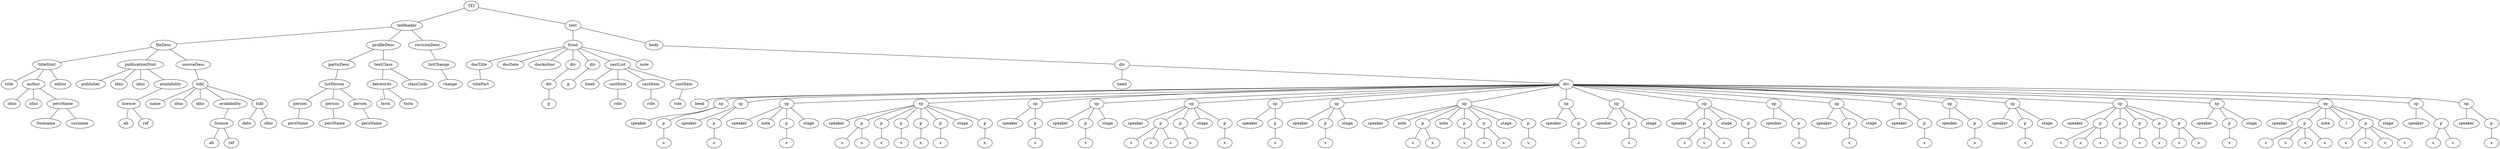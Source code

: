 graph Tree {
	"t0" [label = "TEI"];
	"t1" [label = "teiHeader"];
	"t2" [label = "fileDesc"];
	"t3" [label = "titleStmt"];
	"t4" [label = "title"];
	"t5" [label = "author"];
	"t6" [label = "idno"];
	"t7" [label = "idno"];
	"t8" [label = "persName"];
	"t9" [label = "forename"];
	"t10" [label = "surname"];
	"t11" [label = "editor"];
	"t12" [label = "publicationStmt"];
	"t13" [label = "publisher"];
	"t14" [label = "idno"];
	"t15" [label = "idno"];
	"t16" [label = "availability"];
	"t17" [label = "licence"];
	"t18" [label = "ab"];
	"t19" [label = "ref"];
	"t20" [label = "sourceDesc"];
	"t21" [label = "bibl"];
	"t22" [label = "name"];
	"t23" [label = "idno"];
	"t24" [label = "idno"];
	"t25" [label = "availability"];
	"t26" [label = "licence"];
	"t27" [label = "ab"];
	"t28" [label = "ref"];
	"t29" [label = "bibl"];
	"t30" [label = "date"];
	"t31" [label = "idno"];
	"t32" [label = "profileDesc"];
	"t33" [label = "particDesc"];
	"t34" [label = "listPerson"];
	"t35" [label = "person"];
	"t36" [label = "persName"];
	"t37" [label = "person"];
	"t38" [label = "persName"];
	"t39" [label = "person"];
	"t40" [label = "persName"];
	"t41" [label = "textClass"];
	"t42" [label = "keywords"];
	"t43" [label = "term"];
	"t44" [label = "term"];
	"t45" [label = "classCode"];
	"t46" [label = "revisionDesc"];
	"t47" [label = "listChange"];
	"t48" [label = "change"];
	"t49" [label = "text"];
	"t50" [label = "front"];
	"t51" [label = "docTitle"];
	"t52" [label = "titlePart"];
	"t53" [label = "docDate"];
	"t54" [label = "docAuthor"];
	"t55" [label = "div"];
	"t56" [label = "div"];
	"t57" [label = "p"];
	"t58" [label = "div"];
	"t59" [label = "p"];
	"t60" [label = "castList"];
	"t61" [label = "head"];
	"t62" [label = "castItem"];
	"t63" [label = "role"];
	"t64" [label = "castItem"];
	"t65" [label = "role"];
	"t66" [label = "castItem"];
	"t67" [label = "role"];
	"t68" [label = "note"];
	"t69" [label = "body"];
	"t70" [label = "div"];
	"t71" [label = "head"];
	"t72" [label = "div"];
	"t73" [label = "head"];
	"t74" [label = "sp"];
	"t75" [label = "speaker"];
	"t76" [label = "p"];
	"t77" [label = "s"];
	"t78" [label = "sp"];
	"t79" [label = "speaker"];
	"t80" [label = "p"];
	"t81" [label = "s"];
	"t82" [label = "sp"];
	"t83" [label = "speaker"];
	"t84" [label = "note"];
	"t85" [label = "p"];
	"t86" [label = "s"];
	"t87" [label = "stage"];
	"t88" [label = "sp"];
	"t89" [label = "speaker"];
	"t90" [label = "p"];
	"t91" [label = "s"];
	"t92" [label = "s"];
	"t93" [label = "p"];
	"t94" [label = "s"];
	"t95" [label = "p"];
	"t96" [label = "s"];
	"t97" [label = "p"];
	"t98" [label = "s"];
	"t99" [label = "p"];
	"t100" [label = "s"];
	"t101" [label = "stage"];
	"t102" [label = "p"];
	"t103" [label = "s"];
	"t104" [label = "sp"];
	"t105" [label = "speaker"];
	"t106" [label = "p"];
	"t107" [label = "s"];
	"t108" [label = "sp"];
	"t109" [label = "speaker"];
	"t110" [label = "p"];
	"t111" [label = "s"];
	"t112" [label = "stage"];
	"t113" [label = "sp"];
	"t114" [label = "speaker"];
	"t115" [label = "p"];
	"t116" [label = "s"];
	"t117" [label = "s"];
	"t118" [label = "s"];
	"t119" [label = "p"];
	"t120" [label = "s"];
	"t121" [label = "stage"];
	"t122" [label = "p"];
	"t123" [label = "s"];
	"t124" [label = "sp"];
	"t125" [label = "speaker"];
	"t126" [label = "p"];
	"t127" [label = "s"];
	"t128" [label = "sp"];
	"t129" [label = "speaker"];
	"t130" [label = "p"];
	"t131" [label = "s"];
	"t132" [label = "stage"];
	"t133" [label = "sp"];
	"t134" [label = "speaker"];
	"t135" [label = "note"];
	"t136" [label = "p"];
	"t137" [label = "s"];
	"t138" [label = "s"];
	"t139" [label = "note"];
	"t140" [label = "p"];
	"t141" [label = "s"];
	"t142" [label = "p"];
	"t143" [label = "s"];
	"t144" [label = "s"];
	"t145" [label = "stage"];
	"t146" [label = "p"];
	"t147" [label = "s"];
	"t148" [label = "sp"];
	"t149" [label = "speaker"];
	"t150" [label = "p"];
	"t151" [label = "s"];
	"t152" [label = "sp"];
	"t153" [label = "speaker"];
	"t154" [label = "p"];
	"t155" [label = "s"];
	"t156" [label = "stage"];
	"t157" [label = "sp"];
	"t158" [label = "speaker"];
	"t159" [label = "p"];
	"t160" [label = "s"];
	"t161" [label = "s"];
	"t162" [label = "s"];
	"t163" [label = "stage"];
	"t164" [label = "p"];
	"t165" [label = "s"];
	"t166" [label = "sp"];
	"t167" [label = "speaker"];
	"t168" [label = "p"];
	"t169" [label = "s"];
	"t170" [label = "sp"];
	"t171" [label = "speaker"];
	"t172" [label = "p"];
	"t173" [label = "s"];
	"t174" [label = "stage"];
	"t175" [label = "sp"];
	"t176" [label = "speaker"];
	"t177" [label = "p"];
	"t178" [label = "s"];
	"t179" [label = "sp"];
	"t180" [label = "speaker"];
	"t181" [label = "p"];
	"t182" [label = "s"];
	"t183" [label = "sp"];
	"t184" [label = "speaker"];
	"t185" [label = "p"];
	"t186" [label = "s"];
	"t187" [label = "stage"];
	"t188" [label = "sp"];
	"t189" [label = "speaker"];
	"t190" [label = "p"];
	"t191" [label = "s"];
	"t192" [label = "s"];
	"t193" [label = "s"];
	"t194" [label = "p"];
	"t195" [label = "s"];
	"t196" [label = "p"];
	"t197" [label = "s"];
	"t198" [label = "p"];
	"t199" [label = "s"];
	"t200" [label = "p"];
	"t201" [label = "s"];
	"t202" [label = "s"];
	"t203" [label = "sp"];
	"t204" [label = "speaker"];
	"t205" [label = "p"];
	"t206" [label = "s"];
	"t207" [label = "stage"];
	"t208" [label = "sp"];
	"t209" [label = "speaker"];
	"t210" [label = "p"];
	"t211" [label = "s"];
	"t212" [label = "s"];
	"t213" [label = "s"];
	"t214" [label = "s"];
	"t215" [label = "note"];
	"t216" [label = "l"];
	"t217" [label = "p"];
	"t218" [label = "s"];
	"t219" [label = "s"];
	"t220" [label = "s"];
	"t221" [label = "s"];
	"t222" [label = "stage"];
	"t223" [label = "sp"];
	"t224" [label = "speaker"];
	"t225" [label = "p"];
	"t226" [label = "s"];
	"t227" [label = "s"];
	"t228" [label = "sp"];
	"t229" [label = "speaker"];
	"t230" [label = "p"];
	"t231" [label = "s"];
	"t0" -- "t1";
	"t1" -- "t2";
	"t2" -- "t3";
	"t3" -- "t4";
	"t3" -- "t5";
	"t5" -- "t6";
	"t5" -- "t7";
	"t5" -- "t8";
	"t8" -- "t9";
	"t8" -- "t10";
	"t3" -- "t11";
	"t2" -- "t12";
	"t12" -- "t13";
	"t12" -- "t14";
	"t12" -- "t15";
	"t12" -- "t16";
	"t16" -- "t17";
	"t17" -- "t18";
	"t17" -- "t19";
	"t2" -- "t20";
	"t20" -- "t21";
	"t21" -- "t22";
	"t21" -- "t23";
	"t21" -- "t24";
	"t21" -- "t25";
	"t25" -- "t26";
	"t26" -- "t27";
	"t26" -- "t28";
	"t21" -- "t29";
	"t29" -- "t30";
	"t29" -- "t31";
	"t1" -- "t32";
	"t32" -- "t33";
	"t33" -- "t34";
	"t34" -- "t35";
	"t35" -- "t36";
	"t34" -- "t37";
	"t37" -- "t38";
	"t34" -- "t39";
	"t39" -- "t40";
	"t32" -- "t41";
	"t41" -- "t42";
	"t42" -- "t43";
	"t42" -- "t44";
	"t41" -- "t45";
	"t1" -- "t46";
	"t46" -- "t47";
	"t47" -- "t48";
	"t0" -- "t49";
	"t49" -- "t50";
	"t50" -- "t51";
	"t51" -- "t52";
	"t50" -- "t53";
	"t50" -- "t54";
	"t50" -- "t55";
	"t55" -- "t56";
	"t56" -- "t57";
	"t50" -- "t58";
	"t58" -- "t59";
	"t50" -- "t60";
	"t60" -- "t61";
	"t60" -- "t62";
	"t62" -- "t63";
	"t60" -- "t64";
	"t64" -- "t65";
	"t60" -- "t66";
	"t66" -- "t67";
	"t50" -- "t68";
	"t49" -- "t69";
	"t69" -- "t70";
	"t70" -- "t71";
	"t70" -- "t72";
	"t72" -- "t73";
	"t72" -- "t74";
	"t74" -- "t75";
	"t74" -- "t76";
	"t76" -- "t77";
	"t72" -- "t78";
	"t78" -- "t79";
	"t78" -- "t80";
	"t80" -- "t81";
	"t72" -- "t82";
	"t82" -- "t83";
	"t82" -- "t84";
	"t82" -- "t85";
	"t85" -- "t86";
	"t82" -- "t87";
	"t72" -- "t88";
	"t88" -- "t89";
	"t88" -- "t90";
	"t90" -- "t91";
	"t90" -- "t92";
	"t88" -- "t93";
	"t93" -- "t94";
	"t88" -- "t95";
	"t95" -- "t96";
	"t88" -- "t97";
	"t97" -- "t98";
	"t88" -- "t99";
	"t99" -- "t100";
	"t88" -- "t101";
	"t88" -- "t102";
	"t102" -- "t103";
	"t72" -- "t104";
	"t104" -- "t105";
	"t104" -- "t106";
	"t106" -- "t107";
	"t72" -- "t108";
	"t108" -- "t109";
	"t108" -- "t110";
	"t110" -- "t111";
	"t108" -- "t112";
	"t72" -- "t113";
	"t113" -- "t114";
	"t113" -- "t115";
	"t115" -- "t116";
	"t115" -- "t117";
	"t115" -- "t118";
	"t113" -- "t119";
	"t119" -- "t120";
	"t113" -- "t121";
	"t113" -- "t122";
	"t122" -- "t123";
	"t72" -- "t124";
	"t124" -- "t125";
	"t124" -- "t126";
	"t126" -- "t127";
	"t72" -- "t128";
	"t128" -- "t129";
	"t128" -- "t130";
	"t130" -- "t131";
	"t128" -- "t132";
	"t72" -- "t133";
	"t133" -- "t134";
	"t133" -- "t135";
	"t133" -- "t136";
	"t136" -- "t137";
	"t136" -- "t138";
	"t133" -- "t139";
	"t133" -- "t140";
	"t140" -- "t141";
	"t133" -- "t142";
	"t142" -- "t143";
	"t142" -- "t144";
	"t133" -- "t145";
	"t133" -- "t146";
	"t146" -- "t147";
	"t72" -- "t148";
	"t148" -- "t149";
	"t148" -- "t150";
	"t150" -- "t151";
	"t72" -- "t152";
	"t152" -- "t153";
	"t152" -- "t154";
	"t154" -- "t155";
	"t152" -- "t156";
	"t72" -- "t157";
	"t157" -- "t158";
	"t157" -- "t159";
	"t159" -- "t160";
	"t159" -- "t161";
	"t159" -- "t162";
	"t157" -- "t163";
	"t157" -- "t164";
	"t164" -- "t165";
	"t72" -- "t166";
	"t166" -- "t167";
	"t166" -- "t168";
	"t168" -- "t169";
	"t72" -- "t170";
	"t170" -- "t171";
	"t170" -- "t172";
	"t172" -- "t173";
	"t170" -- "t174";
	"t72" -- "t175";
	"t175" -- "t176";
	"t175" -- "t177";
	"t177" -- "t178";
	"t72" -- "t179";
	"t179" -- "t180";
	"t179" -- "t181";
	"t181" -- "t182";
	"t72" -- "t183";
	"t183" -- "t184";
	"t183" -- "t185";
	"t185" -- "t186";
	"t183" -- "t187";
	"t72" -- "t188";
	"t188" -- "t189";
	"t188" -- "t190";
	"t190" -- "t191";
	"t190" -- "t192";
	"t190" -- "t193";
	"t188" -- "t194";
	"t194" -- "t195";
	"t188" -- "t196";
	"t196" -- "t197";
	"t188" -- "t198";
	"t198" -- "t199";
	"t188" -- "t200";
	"t200" -- "t201";
	"t200" -- "t202";
	"t72" -- "t203";
	"t203" -- "t204";
	"t203" -- "t205";
	"t205" -- "t206";
	"t203" -- "t207";
	"t72" -- "t208";
	"t208" -- "t209";
	"t208" -- "t210";
	"t210" -- "t211";
	"t210" -- "t212";
	"t210" -- "t213";
	"t210" -- "t214";
	"t208" -- "t215";
	"t208" -- "t216";
	"t208" -- "t217";
	"t217" -- "t218";
	"t217" -- "t219";
	"t217" -- "t220";
	"t217" -- "t221";
	"t208" -- "t222";
	"t72" -- "t223";
	"t223" -- "t224";
	"t223" -- "t225";
	"t225" -- "t226";
	"t225" -- "t227";
	"t72" -- "t228";
	"t228" -- "t229";
	"t228" -- "t230";
	"t230" -- "t231";
}
